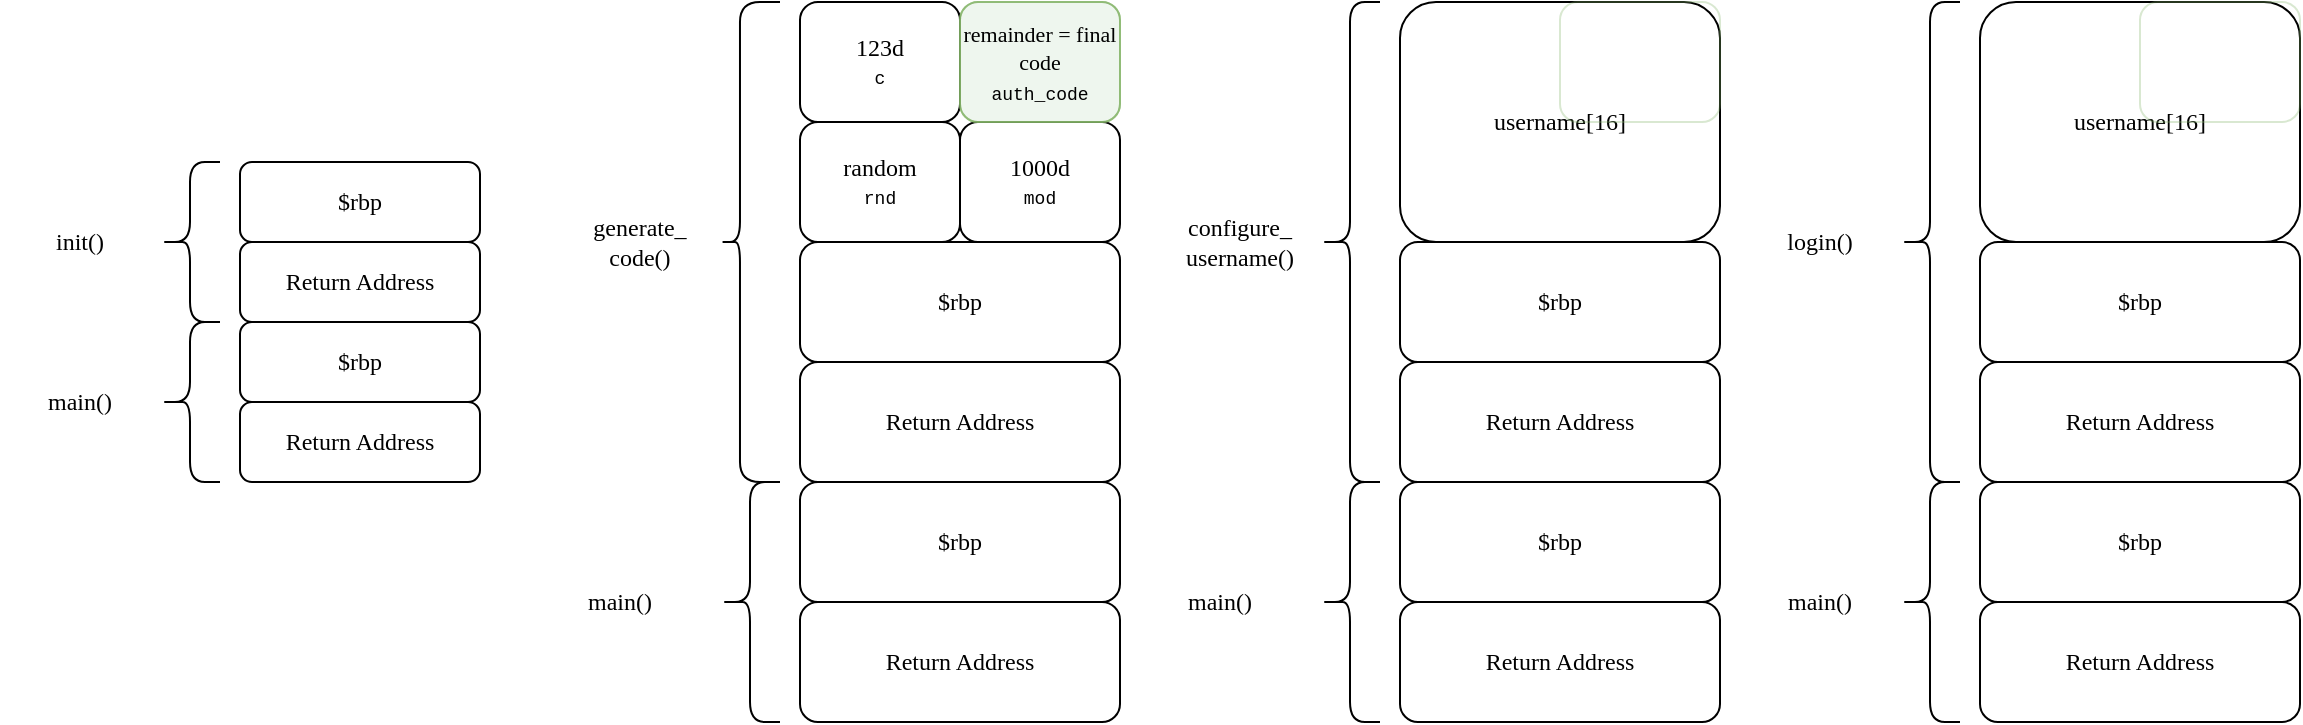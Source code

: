 <mxfile version="22.1.0" type="device" pages="4">
  <diagram name="7-1" id="QYPEfyLWqAeBeu1MuNEp">
    <mxGraphModel dx="953" dy="875" grid="0" gridSize="10" guides="1" tooltips="1" connect="1" arrows="1" fold="1" page="0" pageScale="1" pageWidth="850" pageHeight="1100" math="0" shadow="0">
      <root>
        <mxCell id="0" />
        <mxCell id="1" parent="0" />
        <mxCell id="coRXqsKyqHvni2aprEl1-1" value="&lt;font face=&quot;Lucida Console&quot;&gt;Return Address&lt;/font&gt;" style="rounded=1;whiteSpace=wrap;html=1;" parent="1" vertex="1">
          <mxGeometry x="200" y="520" width="120" height="40" as="geometry" />
        </mxCell>
        <mxCell id="coRXqsKyqHvni2aprEl1-2" value="&lt;font face=&quot;Lucida Console&quot;&gt;$rbp&lt;/font&gt;" style="rounded=1;whiteSpace=wrap;html=1;" parent="1" vertex="1">
          <mxGeometry x="200" y="480" width="120" height="40" as="geometry" />
        </mxCell>
        <mxCell id="coRXqsKyqHvni2aprEl1-3" value="&lt;font face=&quot;Lucida Console&quot;&gt;main()&lt;/font&gt;" style="text;html=1;strokeColor=none;fillColor=none;align=center;verticalAlign=middle;whiteSpace=wrap;rounded=0;" parent="1" vertex="1">
          <mxGeometry x="80" y="505" width="80" height="30" as="geometry" />
        </mxCell>
        <mxCell id="coRXqsKyqHvni2aprEl1-5" value="" style="shape=curlyBracket;whiteSpace=wrap;html=1;rounded=1;labelPosition=left;verticalLabelPosition=middle;align=right;verticalAlign=middle;" parent="1" vertex="1">
          <mxGeometry x="160" y="480" width="30" height="80" as="geometry" />
        </mxCell>
        <mxCell id="coRXqsKyqHvni2aprEl1-6" value="&lt;font face=&quot;Lucida Console&quot;&gt;Return Address&lt;/font&gt;" style="rounded=1;whiteSpace=wrap;html=1;" parent="1" vertex="1">
          <mxGeometry x="200" y="440" width="120" height="40" as="geometry" />
        </mxCell>
        <mxCell id="coRXqsKyqHvni2aprEl1-7" value="&lt;font face=&quot;Lucida Console&quot;&gt;$rbp&lt;/font&gt;" style="rounded=1;whiteSpace=wrap;html=1;" parent="1" vertex="1">
          <mxGeometry x="200" y="400" width="120" height="40" as="geometry" />
        </mxCell>
        <mxCell id="coRXqsKyqHvni2aprEl1-8" value="" style="shape=curlyBracket;whiteSpace=wrap;html=1;rounded=1;labelPosition=left;verticalLabelPosition=middle;align=right;verticalAlign=middle;" parent="1" vertex="1">
          <mxGeometry x="160" y="400" width="30" height="80" as="geometry" />
        </mxCell>
        <mxCell id="coRXqsKyqHvni2aprEl1-9" value="&lt;font face=&quot;Lucida Console&quot;&gt;init()&lt;/font&gt;" style="text;html=1;strokeColor=none;fillColor=none;align=center;verticalAlign=middle;whiteSpace=wrap;rounded=0;" parent="1" vertex="1">
          <mxGeometry x="80" y="425" width="80" height="30" as="geometry" />
        </mxCell>
        <mxCell id="coRXqsKyqHvni2aprEl1-12" value="&lt;font face=&quot;Lucida Console&quot;&gt;main()&lt;/font&gt;" style="text;html=1;strokeColor=none;fillColor=none;align=center;verticalAlign=middle;whiteSpace=wrap;rounded=0;" parent="1" vertex="1">
          <mxGeometry x="350" y="605" width="80" height="30" as="geometry" />
        </mxCell>
        <mxCell id="coRXqsKyqHvni2aprEl1-13" value="" style="shape=curlyBracket;whiteSpace=wrap;html=1;rounded=1;labelPosition=left;verticalLabelPosition=middle;align=right;verticalAlign=middle;" parent="1" vertex="1">
          <mxGeometry x="440" y="560" width="30" height="120" as="geometry" />
        </mxCell>
        <mxCell id="coRXqsKyqHvni2aprEl1-16" value="&lt;font face=&quot;Lucida Console&quot;&gt;generate_&lt;br&gt;code()&lt;/font&gt;" style="text;html=1;strokeColor=none;fillColor=none;align=center;verticalAlign=middle;whiteSpace=wrap;rounded=0;" parent="1" vertex="1">
          <mxGeometry x="360" y="425" width="80" height="30" as="geometry" />
        </mxCell>
        <mxCell id="coRXqsKyqHvni2aprEl1-18" value="&lt;font face=&quot;Lucida Console&quot;&gt;random&lt;/font&gt;&lt;br&gt;&lt;font face=&quot;Courier New&quot; style=&quot;font-size: 9px;&quot;&gt;rnd&lt;/font&gt;" style="rounded=1;whiteSpace=wrap;html=1;" parent="1" vertex="1">
          <mxGeometry x="480" y="380" width="80" height="60" as="geometry" />
        </mxCell>
        <mxCell id="coRXqsKyqHvni2aprEl1-20" value="&lt;font face=&quot;Lucida Console&quot;&gt;1000d&lt;/font&gt;&lt;br&gt;&lt;font face=&quot;Courier New&quot; style=&quot;font-size: 9px;&quot;&gt;mod&lt;/font&gt;" style="rounded=1;whiteSpace=wrap;html=1;" parent="1" vertex="1">
          <mxGeometry x="560" y="380" width="80" height="60" as="geometry" />
        </mxCell>
        <mxCell id="coRXqsKyqHvni2aprEl1-21" value="&lt;font face=&quot;Lucida Console&quot;&gt;123d&lt;/font&gt;&lt;br&gt;&lt;font face=&quot;Courier New&quot; style=&quot;font-size: 9px;&quot;&gt;c&lt;/font&gt;" style="rounded=1;whiteSpace=wrap;html=1;" parent="1" vertex="1">
          <mxGeometry x="480" y="320" width="80" height="60" as="geometry" />
        </mxCell>
        <mxCell id="coRXqsKyqHvni2aprEl1-23" value="&lt;font style=&quot;font-family: &amp;quot;Lucida Console&amp;quot;; font-size: 11px;&quot;&gt;remainder = final code&lt;/font&gt;&lt;br&gt;&lt;font face=&quot;Courier New&quot; style=&quot;font-size: 9px;&quot;&gt;auth_code&lt;/font&gt;" style="rounded=1;whiteSpace=wrap;html=1;fillColor=#d5e8d4;strokeColor=#82b366;opacity=40;" parent="1" vertex="1">
          <mxGeometry x="560" y="320" width="80" height="60" as="geometry" />
        </mxCell>
        <mxCell id="coRXqsKyqHvni2aprEl1-24" value="&lt;font face=&quot;Lucida Console&quot;&gt;Return Address&lt;/font&gt;" style="rounded=1;whiteSpace=wrap;html=1;" parent="1" vertex="1">
          <mxGeometry x="480" y="620" width="160" height="60" as="geometry" />
        </mxCell>
        <mxCell id="coRXqsKyqHvni2aprEl1-25" value="&lt;font face=&quot;Lucida Console&quot;&gt;$rbp&lt;/font&gt;" style="rounded=1;whiteSpace=wrap;html=1;" parent="1" vertex="1">
          <mxGeometry x="480" y="560" width="160" height="60" as="geometry" />
        </mxCell>
        <mxCell id="coRXqsKyqHvni2aprEl1-26" value="" style="shape=curlyBracket;whiteSpace=wrap;html=1;rounded=1;labelPosition=left;verticalLabelPosition=middle;align=right;verticalAlign=middle;size=0.333;" parent="1" vertex="1">
          <mxGeometry x="440" y="320" width="30" height="240" as="geometry" />
        </mxCell>
        <mxCell id="coRXqsKyqHvni2aprEl1-27" value="&lt;font face=&quot;Lucida Console&quot;&gt;Return Address&lt;/font&gt;" style="rounded=1;whiteSpace=wrap;html=1;" parent="1" vertex="1">
          <mxGeometry x="480" y="500" width="160" height="60" as="geometry" />
        </mxCell>
        <mxCell id="coRXqsKyqHvni2aprEl1-28" value="&lt;font face=&quot;Lucida Console&quot;&gt;$rbp&lt;/font&gt;" style="rounded=1;whiteSpace=wrap;html=1;" parent="1" vertex="1">
          <mxGeometry x="480" y="440" width="160" height="60" as="geometry" />
        </mxCell>
        <mxCell id="coRXqsKyqHvni2aprEl1-29" value="&lt;font face=&quot;Lucida Console&quot;&gt;main()&lt;/font&gt;" style="text;html=1;strokeColor=none;fillColor=none;align=center;verticalAlign=middle;whiteSpace=wrap;rounded=0;" parent="1" vertex="1">
          <mxGeometry x="650" y="605" width="80" height="30" as="geometry" />
        </mxCell>
        <mxCell id="coRXqsKyqHvni2aprEl1-30" value="" style="shape=curlyBracket;whiteSpace=wrap;html=1;rounded=1;labelPosition=left;verticalLabelPosition=middle;align=right;verticalAlign=middle;" parent="1" vertex="1">
          <mxGeometry x="740" y="560" width="30" height="120" as="geometry" />
        </mxCell>
        <mxCell id="coRXqsKyqHvni2aprEl1-31" value="&lt;font face=&quot;Lucida Console&quot;&gt;Return Address&lt;/font&gt;" style="rounded=1;whiteSpace=wrap;html=1;" parent="1" vertex="1">
          <mxGeometry x="780" y="620" width="160" height="60" as="geometry" />
        </mxCell>
        <mxCell id="coRXqsKyqHvni2aprEl1-32" value="&lt;font face=&quot;Lucida Console&quot;&gt;$rbp&lt;/font&gt;" style="rounded=1;whiteSpace=wrap;html=1;" parent="1" vertex="1">
          <mxGeometry x="780" y="560" width="160" height="60" as="geometry" />
        </mxCell>
        <mxCell id="coRXqsKyqHvni2aprEl1-33" value="&lt;font face=&quot;Lucida Console&quot;&gt;configure_&lt;br&gt;username()&lt;/font&gt;" style="text;html=1;strokeColor=none;fillColor=none;align=center;verticalAlign=middle;whiteSpace=wrap;rounded=0;" parent="1" vertex="1">
          <mxGeometry x="660" y="425" width="80" height="30" as="geometry" />
        </mxCell>
        <mxCell id="coRXqsKyqHvni2aprEl1-34" value="&lt;font face=&quot;Lucida Console&quot;&gt;Return Address&lt;/font&gt;" style="rounded=1;whiteSpace=wrap;html=1;" parent="1" vertex="1">
          <mxGeometry x="780" y="500" width="160" height="60" as="geometry" />
        </mxCell>
        <mxCell id="coRXqsKyqHvni2aprEl1-35" value="&lt;font face=&quot;Lucida Console&quot;&gt;$rbp&lt;/font&gt;" style="rounded=1;whiteSpace=wrap;html=1;" parent="1" vertex="1">
          <mxGeometry x="780" y="440" width="160" height="60" as="geometry" />
        </mxCell>
        <mxCell id="coRXqsKyqHvni2aprEl1-36" value="&lt;font face=&quot;Lucida Console&quot;&gt;username[16]&lt;/font&gt;" style="rounded=1;whiteSpace=wrap;html=1;fillColor=none;" parent="1" vertex="1">
          <mxGeometry x="780" y="320" width="160" height="120" as="geometry" />
        </mxCell>
        <mxCell id="coRXqsKyqHvni2aprEl1-37" value="" style="shape=curlyBracket;whiteSpace=wrap;html=1;rounded=1;labelPosition=left;verticalLabelPosition=middle;align=right;verticalAlign=middle;" parent="1" vertex="1">
          <mxGeometry x="740" y="320" width="30" height="240" as="geometry" />
        </mxCell>
        <mxCell id="coRXqsKyqHvni2aprEl1-38" value="" style="shape=curlyBracket;whiteSpace=wrap;html=1;rounded=1;labelPosition=left;verticalLabelPosition=middle;align=right;verticalAlign=middle;" parent="1" vertex="1">
          <mxGeometry x="1030" y="560" width="30" height="120" as="geometry" />
        </mxCell>
        <mxCell id="coRXqsKyqHvni2aprEl1-39" value="&lt;font face=&quot;Lucida Console&quot;&gt;Return Address&lt;/font&gt;" style="rounded=1;whiteSpace=wrap;html=1;" parent="1" vertex="1">
          <mxGeometry x="1070" y="620" width="160" height="60" as="geometry" />
        </mxCell>
        <mxCell id="coRXqsKyqHvni2aprEl1-40" value="&lt;font face=&quot;Lucida Console&quot;&gt;$rbp&lt;/font&gt;" style="rounded=1;whiteSpace=wrap;html=1;" parent="1" vertex="1">
          <mxGeometry x="1070" y="560" width="160" height="60" as="geometry" />
        </mxCell>
        <mxCell id="coRXqsKyqHvni2aprEl1-41" value="&lt;font face=&quot;Lucida Console&quot;&gt;login()&lt;/font&gt;" style="text;html=1;strokeColor=none;fillColor=none;align=center;verticalAlign=middle;whiteSpace=wrap;rounded=0;" parent="1" vertex="1">
          <mxGeometry x="950" y="425" width="80" height="30" as="geometry" />
        </mxCell>
        <mxCell id="coRXqsKyqHvni2aprEl1-42" value="&lt;font face=&quot;Lucida Console&quot;&gt;Return Address&lt;/font&gt;" style="rounded=1;whiteSpace=wrap;html=1;" parent="1" vertex="1">
          <mxGeometry x="1070" y="500" width="160" height="60" as="geometry" />
        </mxCell>
        <mxCell id="coRXqsKyqHvni2aprEl1-43" value="&lt;font face=&quot;Lucida Console&quot;&gt;$rbp&lt;/font&gt;" style="rounded=1;whiteSpace=wrap;html=1;" parent="1" vertex="1">
          <mxGeometry x="1070" y="440" width="160" height="60" as="geometry" />
        </mxCell>
        <mxCell id="coRXqsKyqHvni2aprEl1-45" value="" style="shape=curlyBracket;whiteSpace=wrap;html=1;rounded=1;labelPosition=left;verticalLabelPosition=middle;align=right;verticalAlign=middle;" parent="1" vertex="1">
          <mxGeometry x="1030" y="320" width="30" height="240" as="geometry" />
        </mxCell>
        <mxCell id="coRXqsKyqHvni2aprEl1-46" value="&lt;font face=&quot;Lucida Console&quot;&gt;main()&lt;/font&gt;" style="text;html=1;strokeColor=none;fillColor=none;align=center;verticalAlign=middle;whiteSpace=wrap;rounded=0;" parent="1" vertex="1">
          <mxGeometry x="950" y="605" width="80" height="30" as="geometry" />
        </mxCell>
        <mxCell id="coRXqsKyqHvni2aprEl1-49" value="" style="rounded=1;whiteSpace=wrap;html=1;fillColor=none;strokeColor=#82b366;opacity=30;" parent="1" vertex="1">
          <mxGeometry x="860" y="320" width="80" height="60" as="geometry" />
        </mxCell>
        <mxCell id="coRXqsKyqHvni2aprEl1-47" value="" style="rounded=1;whiteSpace=wrap;html=1;fillColor=none;strokeColor=#82b366;opacity=80;" parent="1" vertex="1">
          <mxGeometry x="560" y="320" width="80" height="60" as="geometry" />
        </mxCell>
        <mxCell id="coRXqsKyqHvni2aprEl1-50" value="&lt;font face=&quot;Lucida Console&quot;&gt;username[16]&lt;/font&gt;" style="rounded=1;whiteSpace=wrap;html=1;fillColor=none;" parent="1" vertex="1">
          <mxGeometry x="1070" y="320" width="160" height="120" as="geometry" />
        </mxCell>
        <mxCell id="coRXqsKyqHvni2aprEl1-51" value="" style="rounded=1;whiteSpace=wrap;html=1;fillColor=none;strokeColor=#82b366;opacity=30;" parent="1" vertex="1">
          <mxGeometry x="1150" y="320" width="80" height="60" as="geometry" />
        </mxCell>
      </root>
    </mxGraphModel>
  </diagram>
  <diagram id="wTl1vvLnE7mXWw2v3ari" name="7-2">
    <mxGraphModel dx="667" dy="64" grid="0" gridSize="10" guides="1" tooltips="1" connect="1" arrows="1" fold="1" page="0" pageScale="1" pageWidth="850" pageHeight="1100" math="0" shadow="0">
      <root>
        <mxCell id="0" />
        <mxCell id="1" parent="0" />
        <mxCell id="M-yIE_wwSudh7wNdNJz_-1" value="(2) Add numbers to equation" style="text;html=1;strokeColor=none;fillColor=none;align=center;verticalAlign=middle;whiteSpace=wrap;rounded=0;" parent="1" vertex="1">
          <mxGeometry x="960" y="930" width="650" height="30" as="geometry" />
        </mxCell>
        <mxCell id="EJeeVSnmsXul2tQdHlUg-46" value="" style="group;fillColor=#f5f5f5;fontColor=#333333;strokeColor=#666666;" parent="1" vertex="1" connectable="0">
          <mxGeometry x="960" y="960" width="320" height="40" as="geometry" />
        </mxCell>
        <mxCell id="EJeeVSnmsXul2tQdHlUg-16" value="" style="group" parent="EJeeVSnmsXul2tQdHlUg-46" vertex="1" connectable="0">
          <mxGeometry x="80" width="80" height="40" as="geometry" />
        </mxCell>
        <mxCell id="EJeeVSnmsXul2tQdHlUg-9" value="" style="rounded=0;whiteSpace=wrap;html=1;fillColor=none;" parent="EJeeVSnmsXul2tQdHlUg-16" vertex="1">
          <mxGeometry width="80" height="40" as="geometry" />
        </mxCell>
        <mxCell id="EJeeVSnmsXul2tQdHlUg-10" value="" style="rounded=0;whiteSpace=wrap;html=1;fillColor=none;strokeColor=#B3B3B3;opacity=50;" parent="EJeeVSnmsXul2tQdHlUg-16" vertex="1">
          <mxGeometry x="40" width="40" height="40" as="geometry" />
        </mxCell>
        <mxCell id="EJeeVSnmsXul2tQdHlUg-11" value="" style="rounded=0;whiteSpace=wrap;html=1;fillColor=none;strokeColor=#B3B3B3;opacity=50;" parent="EJeeVSnmsXul2tQdHlUg-16" vertex="1">
          <mxGeometry width="40" height="40" as="geometry" />
        </mxCell>
        <mxCell id="EJeeVSnmsXul2tQdHlUg-18" value="" style="group" parent="EJeeVSnmsXul2tQdHlUg-46" vertex="1" connectable="0">
          <mxGeometry width="80" height="40" as="geometry" />
        </mxCell>
        <mxCell id="EJeeVSnmsXul2tQdHlUg-19" value="" style="rounded=0;whiteSpace=wrap;html=1;fillColor=none;" parent="EJeeVSnmsXul2tQdHlUg-18" vertex="1">
          <mxGeometry width="80" height="40" as="geometry" />
        </mxCell>
        <mxCell id="EJeeVSnmsXul2tQdHlUg-20" value="" style="rounded=0;whiteSpace=wrap;html=1;fillColor=none;strokeColor=#B3B3B3;opacity=50;" parent="EJeeVSnmsXul2tQdHlUg-18" vertex="1">
          <mxGeometry x="40" width="40" height="40" as="geometry" />
        </mxCell>
        <mxCell id="EJeeVSnmsXul2tQdHlUg-21" value="" style="rounded=0;whiteSpace=wrap;html=1;fillColor=none;strokeColor=#B3B3B3;opacity=50;" parent="EJeeVSnmsXul2tQdHlUg-18" vertex="1">
          <mxGeometry width="40" height="40" as="geometry" />
        </mxCell>
        <mxCell id="EJeeVSnmsXul2tQdHlUg-22" value="" style="group" parent="EJeeVSnmsXul2tQdHlUg-46" vertex="1" connectable="0">
          <mxGeometry x="160" width="80" height="40" as="geometry" />
        </mxCell>
        <mxCell id="EJeeVSnmsXul2tQdHlUg-23" value="" style="rounded=0;whiteSpace=wrap;html=1;fillColor=none;" parent="EJeeVSnmsXul2tQdHlUg-22" vertex="1">
          <mxGeometry width="80" height="40" as="geometry" />
        </mxCell>
        <mxCell id="EJeeVSnmsXul2tQdHlUg-24" value="" style="rounded=0;whiteSpace=wrap;html=1;fillColor=none;strokeColor=#B3B3B3;opacity=50;" parent="EJeeVSnmsXul2tQdHlUg-22" vertex="1">
          <mxGeometry x="40" width="40" height="40" as="geometry" />
        </mxCell>
        <mxCell id="EJeeVSnmsXul2tQdHlUg-25" value="" style="rounded=0;whiteSpace=wrap;html=1;fillColor=none;strokeColor=#B3B3B3;opacity=50;" parent="EJeeVSnmsXul2tQdHlUg-22" vertex="1">
          <mxGeometry width="40" height="40" as="geometry" />
        </mxCell>
        <mxCell id="EJeeVSnmsXul2tQdHlUg-26" value="" style="group" parent="EJeeVSnmsXul2tQdHlUg-46" vertex="1" connectable="0">
          <mxGeometry x="240" width="80" height="40" as="geometry" />
        </mxCell>
        <mxCell id="EJeeVSnmsXul2tQdHlUg-27" value="" style="rounded=0;whiteSpace=wrap;html=1;fillColor=none;" parent="EJeeVSnmsXul2tQdHlUg-26" vertex="1">
          <mxGeometry width="80" height="40" as="geometry" />
        </mxCell>
        <mxCell id="EJeeVSnmsXul2tQdHlUg-28" value="" style="rounded=0;whiteSpace=wrap;html=1;fillColor=none;strokeColor=#B3B3B3;opacity=50;" parent="EJeeVSnmsXul2tQdHlUg-26" vertex="1">
          <mxGeometry x="40" width="40" height="40" as="geometry" />
        </mxCell>
        <mxCell id="EJeeVSnmsXul2tQdHlUg-29" value="" style="rounded=0;whiteSpace=wrap;html=1;fillColor=none;strokeColor=#B3B3B3;opacity=50;" parent="EJeeVSnmsXul2tQdHlUg-26" vertex="1">
          <mxGeometry width="40" height="40" as="geometry" />
        </mxCell>
        <mxCell id="EJeeVSnmsXul2tQdHlUg-47" value="" style="group;fillColor=#f5f5f5;fontColor=#333333;strokeColor=#666666;" parent="1" vertex="1" connectable="0">
          <mxGeometry x="1280" y="960" width="320" height="40" as="geometry" />
        </mxCell>
        <mxCell id="EJeeVSnmsXul2tQdHlUg-48" value="" style="group" parent="EJeeVSnmsXul2tQdHlUg-47" vertex="1" connectable="0">
          <mxGeometry x="80" width="80" height="40" as="geometry" />
        </mxCell>
        <mxCell id="EJeeVSnmsXul2tQdHlUg-49" value="" style="rounded=0;whiteSpace=wrap;html=1;fillColor=none;" parent="EJeeVSnmsXul2tQdHlUg-48" vertex="1">
          <mxGeometry width="80" height="40" as="geometry" />
        </mxCell>
        <mxCell id="EJeeVSnmsXul2tQdHlUg-50" value="" style="rounded=0;whiteSpace=wrap;html=1;fillColor=none;strokeColor=#B3B3B3;opacity=50;" parent="EJeeVSnmsXul2tQdHlUg-48" vertex="1">
          <mxGeometry x="40" width="40" height="40" as="geometry" />
        </mxCell>
        <mxCell id="EJeeVSnmsXul2tQdHlUg-51" value="" style="rounded=0;whiteSpace=wrap;html=1;fillColor=none;strokeColor=#B3B3B3;opacity=50;" parent="EJeeVSnmsXul2tQdHlUg-48" vertex="1">
          <mxGeometry width="40" height="40" as="geometry" />
        </mxCell>
        <mxCell id="EJeeVSnmsXul2tQdHlUg-52" value="" style="group" parent="EJeeVSnmsXul2tQdHlUg-47" vertex="1" connectable="0">
          <mxGeometry width="80" height="40" as="geometry" />
        </mxCell>
        <mxCell id="EJeeVSnmsXul2tQdHlUg-53" value="" style="rounded=0;whiteSpace=wrap;html=1;fillColor=none;" parent="EJeeVSnmsXul2tQdHlUg-52" vertex="1">
          <mxGeometry width="80" height="40" as="geometry" />
        </mxCell>
        <mxCell id="EJeeVSnmsXul2tQdHlUg-54" value="" style="rounded=0;whiteSpace=wrap;html=1;fillColor=none;strokeColor=#B3B3B3;opacity=50;" parent="EJeeVSnmsXul2tQdHlUg-52" vertex="1">
          <mxGeometry x="40" width="40" height="40" as="geometry" />
        </mxCell>
        <mxCell id="EJeeVSnmsXul2tQdHlUg-55" value="" style="rounded=0;whiteSpace=wrap;html=1;fillColor=none;strokeColor=#B3B3B3;opacity=50;" parent="EJeeVSnmsXul2tQdHlUg-52" vertex="1">
          <mxGeometry width="40" height="40" as="geometry" />
        </mxCell>
        <mxCell id="EJeeVSnmsXul2tQdHlUg-56" value="" style="group" parent="EJeeVSnmsXul2tQdHlUg-47" vertex="1" connectable="0">
          <mxGeometry x="160" width="80" height="40" as="geometry" />
        </mxCell>
        <mxCell id="EJeeVSnmsXul2tQdHlUg-57" value="" style="rounded=0;whiteSpace=wrap;html=1;fillColor=none;" parent="EJeeVSnmsXul2tQdHlUg-56" vertex="1">
          <mxGeometry width="80" height="40" as="geometry" />
        </mxCell>
        <mxCell id="EJeeVSnmsXul2tQdHlUg-58" value="" style="rounded=0;whiteSpace=wrap;html=1;fillColor=none;strokeColor=#B3B3B3;opacity=50;" parent="EJeeVSnmsXul2tQdHlUg-56" vertex="1">
          <mxGeometry x="40" width="40" height="40" as="geometry" />
        </mxCell>
        <mxCell id="EJeeVSnmsXul2tQdHlUg-59" value="" style="rounded=0;whiteSpace=wrap;html=1;fillColor=none;strokeColor=#B3B3B3;opacity=50;" parent="EJeeVSnmsXul2tQdHlUg-56" vertex="1">
          <mxGeometry width="40" height="40" as="geometry" />
        </mxCell>
        <mxCell id="EJeeVSnmsXul2tQdHlUg-60" value="" style="group" parent="EJeeVSnmsXul2tQdHlUg-47" vertex="1" connectable="0">
          <mxGeometry x="240" width="80" height="40" as="geometry" />
        </mxCell>
        <mxCell id="EJeeVSnmsXul2tQdHlUg-61" value="" style="rounded=0;whiteSpace=wrap;html=1;fillColor=none;" parent="EJeeVSnmsXul2tQdHlUg-60" vertex="1">
          <mxGeometry width="80" height="40" as="geometry" />
        </mxCell>
        <mxCell id="EJeeVSnmsXul2tQdHlUg-62" value="" style="rounded=0;whiteSpace=wrap;html=1;fillColor=none;strokeColor=#B3B3B3;opacity=50;" parent="EJeeVSnmsXul2tQdHlUg-60" vertex="1">
          <mxGeometry x="40" width="40" height="40" as="geometry" />
        </mxCell>
        <mxCell id="EJeeVSnmsXul2tQdHlUg-63" value="" style="rounded=0;whiteSpace=wrap;html=1;fillColor=none;strokeColor=#B3B3B3;opacity=50;" parent="EJeeVSnmsXul2tQdHlUg-60" vertex="1">
          <mxGeometry width="40" height="40" as="geometry" />
        </mxCell>
        <mxCell id="EJeeVSnmsXul2tQdHlUg-149" value="" style="group" parent="1" vertex="1" connectable="0">
          <mxGeometry x="1280" y="1000" width="320" height="40" as="geometry" />
        </mxCell>
        <mxCell id="EJeeVSnmsXul2tQdHlUg-150" value="" style="group" parent="EJeeVSnmsXul2tQdHlUg-149" vertex="1" connectable="0">
          <mxGeometry x="80" width="80" height="40" as="geometry" />
        </mxCell>
        <mxCell id="EJeeVSnmsXul2tQdHlUg-151" value="" style="rounded=0;whiteSpace=wrap;html=1;fillColor=none;" parent="EJeeVSnmsXul2tQdHlUg-150" vertex="1">
          <mxGeometry width="80" height="40" as="geometry" />
        </mxCell>
        <mxCell id="EJeeVSnmsXul2tQdHlUg-152" value="" style="rounded=0;whiteSpace=wrap;html=1;fillColor=none;strokeColor=#B3B3B3;opacity=50;" parent="EJeeVSnmsXul2tQdHlUg-150" vertex="1">
          <mxGeometry x="40" width="40" height="40" as="geometry" />
        </mxCell>
        <mxCell id="EJeeVSnmsXul2tQdHlUg-153" value="" style="rounded=0;whiteSpace=wrap;html=1;fillColor=none;strokeColor=#B3B3B3;opacity=50;" parent="EJeeVSnmsXul2tQdHlUg-150" vertex="1">
          <mxGeometry width="40" height="40" as="geometry" />
        </mxCell>
        <mxCell id="EJeeVSnmsXul2tQdHlUg-154" value="" style="group" parent="EJeeVSnmsXul2tQdHlUg-149" vertex="1" connectable="0">
          <mxGeometry width="80" height="40" as="geometry" />
        </mxCell>
        <mxCell id="EJeeVSnmsXul2tQdHlUg-155" value="" style="rounded=0;whiteSpace=wrap;html=1;fillColor=none;" parent="EJeeVSnmsXul2tQdHlUg-154" vertex="1">
          <mxGeometry width="80" height="40" as="geometry" />
        </mxCell>
        <mxCell id="EJeeVSnmsXul2tQdHlUg-156" value="" style="rounded=0;whiteSpace=wrap;html=1;fillColor=none;strokeColor=#B3B3B3;opacity=50;" parent="EJeeVSnmsXul2tQdHlUg-154" vertex="1">
          <mxGeometry x="40" width="40" height="40" as="geometry" />
        </mxCell>
        <mxCell id="EJeeVSnmsXul2tQdHlUg-157" value="" style="rounded=0;whiteSpace=wrap;html=1;fillColor=none;strokeColor=#B3B3B3;opacity=50;" parent="EJeeVSnmsXul2tQdHlUg-154" vertex="1">
          <mxGeometry width="40" height="40" as="geometry" />
        </mxCell>
        <mxCell id="EJeeVSnmsXul2tQdHlUg-158" value="" style="group;fillColor=#f8cecc;strokeColor=#b85450;" parent="EJeeVSnmsXul2tQdHlUg-149" vertex="1" connectable="0">
          <mxGeometry x="160" width="80" height="40" as="geometry" />
        </mxCell>
        <mxCell id="EJeeVSnmsXul2tQdHlUg-159" value="" style="rounded=0;whiteSpace=wrap;html=1;fillColor=none;" parent="EJeeVSnmsXul2tQdHlUg-158" vertex="1">
          <mxGeometry width="80" height="40" as="geometry" />
        </mxCell>
        <mxCell id="EJeeVSnmsXul2tQdHlUg-160" value="" style="rounded=0;whiteSpace=wrap;html=1;fillColor=none;strokeColor=#B3B3B3;opacity=50;" parent="EJeeVSnmsXul2tQdHlUg-158" vertex="1">
          <mxGeometry x="40" width="40" height="40" as="geometry" />
        </mxCell>
        <mxCell id="EJeeVSnmsXul2tQdHlUg-161" value="call&lt;br&gt;rcx" style="rounded=0;whiteSpace=wrap;html=1;fillColor=#f8cecc;strokeColor=#b85450;opacity=50;" parent="EJeeVSnmsXul2tQdHlUg-158" vertex="1">
          <mxGeometry width="40" height="40" as="geometry" />
        </mxCell>
        <mxCell id="EJeeVSnmsXul2tQdHlUg-162" value="" style="group" parent="EJeeVSnmsXul2tQdHlUg-149" vertex="1" connectable="0">
          <mxGeometry x="240" width="80" height="40" as="geometry" />
        </mxCell>
        <mxCell id="EJeeVSnmsXul2tQdHlUg-163" value="" style="rounded=0;whiteSpace=wrap;html=1;fillColor=none;" parent="EJeeVSnmsXul2tQdHlUg-162" vertex="1">
          <mxGeometry width="80" height="40" as="geometry" />
        </mxCell>
        <mxCell id="EJeeVSnmsXul2tQdHlUg-164" value="" style="rounded=0;whiteSpace=wrap;html=1;fillColor=none;strokeColor=#B3B3B3;opacity=50;" parent="EJeeVSnmsXul2tQdHlUg-162" vertex="1">
          <mxGeometry x="40" width="40" height="40" as="geometry" />
        </mxCell>
        <mxCell id="EJeeVSnmsXul2tQdHlUg-165" value="" style="rounded=0;whiteSpace=wrap;html=1;fillColor=none;strokeColor=#B3B3B3;opacity=50;" parent="EJeeVSnmsXul2tQdHlUg-162" vertex="1">
          <mxGeometry width="40" height="40" as="geometry" />
        </mxCell>
        <mxCell id="EJeeVSnmsXul2tQdHlUg-133" value="" style="group;fillColor=none;strokeColor=default;" parent="1" vertex="1" connectable="0">
          <mxGeometry x="1040" y="1000" width="80" height="40" as="geometry" />
        </mxCell>
        <mxCell id="EJeeVSnmsXul2tQdHlUg-134" value="" style="rounded=0;whiteSpace=wrap;html=1;fillColor=none;" parent="EJeeVSnmsXul2tQdHlUg-133" vertex="1">
          <mxGeometry width="80" height="40" as="geometry" />
        </mxCell>
        <mxCell id="EJeeVSnmsXul2tQdHlUg-135" value="" style="rounded=0;whiteSpace=wrap;html=1;fillColor=none;strokeColor=#B3B3B3;opacity=50;" parent="EJeeVSnmsXul2tQdHlUg-133" vertex="1">
          <mxGeometry x="40" width="40" height="40" as="geometry" />
        </mxCell>
        <mxCell id="EJeeVSnmsXul2tQdHlUg-136" value="" style="rounded=0;whiteSpace=wrap;html=1;fillColor=none;strokeColor=#B3B3B3;opacity=50;" parent="EJeeVSnmsXul2tQdHlUg-133" vertex="1">
          <mxGeometry width="40" height="40" as="geometry" />
        </mxCell>
        <mxCell id="EJeeVSnmsXul2tQdHlUg-137" value="" style="group" parent="1" vertex="1" connectable="0">
          <mxGeometry x="960" y="1000" width="80" height="40" as="geometry" />
        </mxCell>
        <mxCell id="EJeeVSnmsXul2tQdHlUg-138" value="" style="rounded=0;whiteSpace=wrap;html=1;fillColor=none;" parent="EJeeVSnmsXul2tQdHlUg-137" vertex="1">
          <mxGeometry width="80" height="40" as="geometry" />
        </mxCell>
        <mxCell id="EJeeVSnmsXul2tQdHlUg-139" value="" style="rounded=0;whiteSpace=wrap;html=1;fillColor=#d5e8d4;strokeColor=#82b366;opacity=50;" parent="EJeeVSnmsXul2tQdHlUg-137" vertex="1">
          <mxGeometry x="40" width="40" height="40" as="geometry" />
        </mxCell>
        <mxCell id="EJeeVSnmsXul2tQdHlUg-140" value="#1" style="rounded=0;whiteSpace=wrap;html=1;fillColor=#d5e8d4;strokeColor=#82b366;opacity=50;" parent="EJeeVSnmsXul2tQdHlUg-137" vertex="1">
          <mxGeometry width="40" height="40" as="geometry" />
        </mxCell>
        <mxCell id="EJeeVSnmsXul2tQdHlUg-141" value="" style="group" parent="1" vertex="1" connectable="0">
          <mxGeometry x="1120" y="1000" width="160" height="40" as="geometry" />
        </mxCell>
        <mxCell id="EJeeVSnmsXul2tQdHlUg-142" value="" style="rounded=0;whiteSpace=wrap;html=1;fillColor=none;" parent="EJeeVSnmsXul2tQdHlUg-141" vertex="1">
          <mxGeometry width="80" height="40" as="geometry" />
        </mxCell>
        <mxCell id="EJeeVSnmsXul2tQdHlUg-143" value="" style="rounded=0;whiteSpace=wrap;html=1;fillColor=none;strokeColor=#B3B3B3;opacity=50;" parent="EJeeVSnmsXul2tQdHlUg-141" vertex="1">
          <mxGeometry x="40" width="40" height="40" as="geometry" />
        </mxCell>
        <mxCell id="EJeeVSnmsXul2tQdHlUg-144" value="" style="rounded=0;whiteSpace=wrap;html=1;fillColor=none;strokeColor=#B3B3B3;opacity=50;" parent="EJeeVSnmsXul2tQdHlUg-141" vertex="1">
          <mxGeometry width="40" height="40" as="geometry" />
        </mxCell>
        <mxCell id="EJeeVSnmsXul2tQdHlUg-221" value="" style="group;fillColor=#545454;fontColor=#333333;strokeColor=#666666;opacity=10;" parent="EJeeVSnmsXul2tQdHlUg-141" vertex="1" connectable="0">
          <mxGeometry x="-160" width="320" height="40" as="geometry" />
        </mxCell>
        <mxCell id="EJeeVSnmsXul2tQdHlUg-222" value="" style="group" parent="EJeeVSnmsXul2tQdHlUg-221" vertex="1" connectable="0">
          <mxGeometry x="80" width="80" height="40" as="geometry" />
        </mxCell>
        <mxCell id="EJeeVSnmsXul2tQdHlUg-223" value="" style="rounded=0;whiteSpace=wrap;html=1;fillColor=none;" parent="EJeeVSnmsXul2tQdHlUg-222" vertex="1">
          <mxGeometry width="80" height="40" as="geometry" />
        </mxCell>
        <mxCell id="EJeeVSnmsXul2tQdHlUg-224" value="" style="rounded=0;whiteSpace=wrap;html=1;fillColor=none;strokeColor=#B3B3B3;opacity=50;" parent="EJeeVSnmsXul2tQdHlUg-222" vertex="1">
          <mxGeometry x="40" width="40" height="40" as="geometry" />
        </mxCell>
        <mxCell id="EJeeVSnmsXul2tQdHlUg-225" value="" style="rounded=0;whiteSpace=wrap;html=1;fillColor=none;strokeColor=#B3B3B3;opacity=50;" parent="EJeeVSnmsXul2tQdHlUg-222" vertex="1">
          <mxGeometry width="40" height="40" as="geometry" />
        </mxCell>
        <mxCell id="EJeeVSnmsXul2tQdHlUg-226" value="" style="group" parent="EJeeVSnmsXul2tQdHlUg-221" vertex="1" connectable="0">
          <mxGeometry width="80" height="40" as="geometry" />
        </mxCell>
        <mxCell id="EJeeVSnmsXul2tQdHlUg-227" value="" style="rounded=0;whiteSpace=wrap;html=1;fillColor=none;" parent="EJeeVSnmsXul2tQdHlUg-226" vertex="1">
          <mxGeometry width="80" height="40" as="geometry" />
        </mxCell>
        <mxCell id="EJeeVSnmsXul2tQdHlUg-228" value="" style="rounded=0;whiteSpace=wrap;html=1;fillColor=none;strokeColor=#B3B3B3;opacity=50;" parent="EJeeVSnmsXul2tQdHlUg-226" vertex="1">
          <mxGeometry x="40" width="40" height="40" as="geometry" />
        </mxCell>
        <mxCell id="EJeeVSnmsXul2tQdHlUg-229" value="" style="rounded=0;whiteSpace=wrap;html=1;fillColor=none;strokeColor=#B3B3B3;opacity=50;" parent="EJeeVSnmsXul2tQdHlUg-226" vertex="1">
          <mxGeometry width="40" height="40" as="geometry" />
        </mxCell>
        <mxCell id="EJeeVSnmsXul2tQdHlUg-230" value="" style="group" parent="EJeeVSnmsXul2tQdHlUg-221" vertex="1" connectable="0">
          <mxGeometry x="160" width="80" height="40" as="geometry" />
        </mxCell>
        <mxCell id="EJeeVSnmsXul2tQdHlUg-231" value="" style="rounded=0;whiteSpace=wrap;html=1;fillColor=none;" parent="EJeeVSnmsXul2tQdHlUg-230" vertex="1">
          <mxGeometry width="80" height="40" as="geometry" />
        </mxCell>
        <mxCell id="EJeeVSnmsXul2tQdHlUg-232" value="" style="rounded=0;whiteSpace=wrap;html=1;fillColor=none;strokeColor=#B3B3B3;opacity=50;" parent="EJeeVSnmsXul2tQdHlUg-230" vertex="1">
          <mxGeometry x="40" width="40" height="40" as="geometry" />
        </mxCell>
        <mxCell id="EJeeVSnmsXul2tQdHlUg-233" value="" style="rounded=0;whiteSpace=wrap;html=1;fillColor=none;strokeColor=#B3B3B3;opacity=50;" parent="EJeeVSnmsXul2tQdHlUg-230" vertex="1">
          <mxGeometry width="40" height="40" as="geometry" />
        </mxCell>
        <mxCell id="EJeeVSnmsXul2tQdHlUg-234" value="" style="group" parent="EJeeVSnmsXul2tQdHlUg-221" vertex="1" connectable="0">
          <mxGeometry x="240" width="80" height="40" as="geometry" />
        </mxCell>
        <mxCell id="EJeeVSnmsXul2tQdHlUg-235" value="" style="rounded=0;whiteSpace=wrap;html=1;fillColor=none;" parent="EJeeVSnmsXul2tQdHlUg-234" vertex="1">
          <mxGeometry width="80" height="40" as="geometry" />
        </mxCell>
        <mxCell id="EJeeVSnmsXul2tQdHlUg-236" value="" style="rounded=0;whiteSpace=wrap;html=1;fillColor=none;strokeColor=#B3B3B3;opacity=50;" parent="EJeeVSnmsXul2tQdHlUg-234" vertex="1">
          <mxGeometry x="40" width="40" height="40" as="geometry" />
        </mxCell>
        <mxCell id="EJeeVSnmsXul2tQdHlUg-237" value="" style="rounded=0;whiteSpace=wrap;html=1;fillColor=none;strokeColor=#B3B3B3;opacity=50;" parent="EJeeVSnmsXul2tQdHlUg-234" vertex="1">
          <mxGeometry width="40" height="40" as="geometry" />
        </mxCell>
        <mxCell id="EJeeVSnmsXul2tQdHlUg-145" value="" style="group;fillColor=#dae8fc;strokeColor=#6c8ebf;" parent="1" vertex="1" connectable="0">
          <mxGeometry x="1200" y="1000" width="80" height="40" as="geometry" />
        </mxCell>
        <mxCell id="EJeeVSnmsXul2tQdHlUg-146" value="" style="rounded=0;whiteSpace=wrap;html=1;fillColor=none;" parent="EJeeVSnmsXul2tQdHlUg-145" vertex="1">
          <mxGeometry width="80" height="40" as="geometry" />
        </mxCell>
        <mxCell id="EJeeVSnmsXul2tQdHlUg-147" value="" style="rounded=0;whiteSpace=wrap;html=1;fillColor=none;strokeColor=#B3B3B3;opacity=50;" parent="EJeeVSnmsXul2tQdHlUg-145" vertex="1">
          <mxGeometry x="40" width="40" height="40" as="geometry" />
        </mxCell>
        <mxCell id="EJeeVSnmsXul2tQdHlUg-148" value="#2" style="rounded=0;whiteSpace=wrap;html=1;fillColor=none;strokeColor=#B3B3B3;opacity=50;" parent="EJeeVSnmsXul2tQdHlUg-145" vertex="1">
          <mxGeometry width="40" height="40" as="geometry" />
        </mxCell>
        <mxCell id="EJeeVSnmsXul2tQdHlUg-167" value="" style="group" parent="1" vertex="1" connectable="0">
          <mxGeometry x="960" y="1040" width="320" height="40" as="geometry" />
        </mxCell>
        <mxCell id="EJeeVSnmsXul2tQdHlUg-168" value="" style="group" parent="EJeeVSnmsXul2tQdHlUg-167" vertex="1" connectable="0">
          <mxGeometry x="80" width="80" height="40" as="geometry" />
        </mxCell>
        <mxCell id="EJeeVSnmsXul2tQdHlUg-169" value="" style="rounded=0;whiteSpace=wrap;html=1;fillColor=none;" parent="EJeeVSnmsXul2tQdHlUg-168" vertex="1">
          <mxGeometry width="80" height="40" as="geometry" />
        </mxCell>
        <mxCell id="EJeeVSnmsXul2tQdHlUg-170" value="" style="rounded=0;whiteSpace=wrap;html=1;fillColor=none;strokeColor=#B3B3B3;opacity=50;" parent="EJeeVSnmsXul2tQdHlUg-168" vertex="1">
          <mxGeometry x="40" width="40" height="40" as="geometry" />
        </mxCell>
        <mxCell id="EJeeVSnmsXul2tQdHlUg-171" value="" style="rounded=0;whiteSpace=wrap;html=1;fillColor=none;strokeColor=#B3B3B3;opacity=50;" parent="EJeeVSnmsXul2tQdHlUg-168" vertex="1">
          <mxGeometry width="40" height="40" as="geometry" />
        </mxCell>
        <mxCell id="EJeeVSnmsXul2tQdHlUg-172" value="" style="group" parent="EJeeVSnmsXul2tQdHlUg-167" vertex="1" connectable="0">
          <mxGeometry width="80" height="40" as="geometry" />
        </mxCell>
        <mxCell id="EJeeVSnmsXul2tQdHlUg-173" value="" style="rounded=0;whiteSpace=wrap;html=1;fillColor=none;" parent="EJeeVSnmsXul2tQdHlUg-172" vertex="1">
          <mxGeometry width="80" height="40" as="geometry" />
        </mxCell>
        <mxCell id="EJeeVSnmsXul2tQdHlUg-174" value="" style="rounded=0;whiteSpace=wrap;html=1;fillColor=none;strokeColor=#B3B3B3;opacity=50;" parent="EJeeVSnmsXul2tQdHlUg-172" vertex="1">
          <mxGeometry x="40" width="40" height="40" as="geometry" />
        </mxCell>
        <mxCell id="EJeeVSnmsXul2tQdHlUg-175" value="" style="rounded=0;whiteSpace=wrap;html=1;fillColor=none;strokeColor=#B3B3B3;opacity=50;" parent="EJeeVSnmsXul2tQdHlUg-172" vertex="1">
          <mxGeometry width="40" height="40" as="geometry" />
        </mxCell>
        <mxCell id="EJeeVSnmsXul2tQdHlUg-176" value="" style="group" parent="EJeeVSnmsXul2tQdHlUg-167" vertex="1" connectable="0">
          <mxGeometry x="160" width="80" height="40" as="geometry" />
        </mxCell>
        <mxCell id="EJeeVSnmsXul2tQdHlUg-177" value="" style="rounded=0;whiteSpace=wrap;html=1;fillColor=none;" parent="EJeeVSnmsXul2tQdHlUg-176" vertex="1">
          <mxGeometry width="80" height="40" as="geometry" />
        </mxCell>
        <mxCell id="EJeeVSnmsXul2tQdHlUg-178" value="" style="rounded=0;whiteSpace=wrap;html=1;fillColor=none;strokeColor=#B3B3B3;opacity=50;" parent="EJeeVSnmsXul2tQdHlUg-176" vertex="1">
          <mxGeometry x="40" width="40" height="40" as="geometry" />
        </mxCell>
        <mxCell id="EJeeVSnmsXul2tQdHlUg-179" value="" style="rounded=0;whiteSpace=wrap;html=1;fillColor=none;strokeColor=#B3B3B3;opacity=50;" parent="EJeeVSnmsXul2tQdHlUg-176" vertex="1">
          <mxGeometry width="40" height="40" as="geometry" />
        </mxCell>
        <mxCell id="EJeeVSnmsXul2tQdHlUg-180" value="" style="group" parent="EJeeVSnmsXul2tQdHlUg-167" vertex="1" connectable="0">
          <mxGeometry x="240" width="80" height="40" as="geometry" />
        </mxCell>
        <mxCell id="EJeeVSnmsXul2tQdHlUg-181" value="" style="rounded=0;whiteSpace=wrap;html=1;fillColor=none;" parent="EJeeVSnmsXul2tQdHlUg-180" vertex="1">
          <mxGeometry width="80" height="40" as="geometry" />
        </mxCell>
        <mxCell id="EJeeVSnmsXul2tQdHlUg-182" value="" style="rounded=0;whiteSpace=wrap;html=1;fillColor=none;strokeColor=#B3B3B3;opacity=50;" parent="EJeeVSnmsXul2tQdHlUg-180" vertex="1">
          <mxGeometry x="40" width="40" height="40" as="geometry" />
        </mxCell>
        <mxCell id="EJeeVSnmsXul2tQdHlUg-183" value="" style="rounded=0;whiteSpace=wrap;html=1;fillColor=none;strokeColor=#B3B3B3;opacity=50;" parent="EJeeVSnmsXul2tQdHlUg-180" vertex="1">
          <mxGeometry width="40" height="40" as="geometry" />
        </mxCell>
        <mxCell id="EJeeVSnmsXul2tQdHlUg-184" value="" style="group" parent="1" vertex="1" connectable="0">
          <mxGeometry x="1280" y="1040" width="320" height="40" as="geometry" />
        </mxCell>
        <mxCell id="EJeeVSnmsXul2tQdHlUg-185" value="" style="group" parent="EJeeVSnmsXul2tQdHlUg-184" vertex="1" connectable="0">
          <mxGeometry x="80" width="80" height="40" as="geometry" />
        </mxCell>
        <mxCell id="EJeeVSnmsXul2tQdHlUg-186" value="" style="rounded=0;whiteSpace=wrap;html=1;fillColor=none;" parent="EJeeVSnmsXul2tQdHlUg-185" vertex="1">
          <mxGeometry width="80" height="40" as="geometry" />
        </mxCell>
        <mxCell id="EJeeVSnmsXul2tQdHlUg-187" value="" style="rounded=0;whiteSpace=wrap;html=1;fillColor=none;strokeColor=#B3B3B3;opacity=50;" parent="EJeeVSnmsXul2tQdHlUg-185" vertex="1">
          <mxGeometry x="40" width="40" height="40" as="geometry" />
        </mxCell>
        <mxCell id="EJeeVSnmsXul2tQdHlUg-188" value="" style="rounded=0;whiteSpace=wrap;html=1;fillColor=none;strokeColor=#B3B3B3;opacity=50;" parent="EJeeVSnmsXul2tQdHlUg-185" vertex="1">
          <mxGeometry width="40" height="40" as="geometry" />
        </mxCell>
        <mxCell id="EJeeVSnmsXul2tQdHlUg-189" value="" style="group" parent="EJeeVSnmsXul2tQdHlUg-184" vertex="1" connectable="0">
          <mxGeometry width="80" height="40" as="geometry" />
        </mxCell>
        <mxCell id="EJeeVSnmsXul2tQdHlUg-190" value="" style="rounded=0;whiteSpace=wrap;html=1;fillColor=none;" parent="EJeeVSnmsXul2tQdHlUg-189" vertex="1">
          <mxGeometry width="80" height="40" as="geometry" />
        </mxCell>
        <mxCell id="EJeeVSnmsXul2tQdHlUg-191" value="" style="rounded=0;whiteSpace=wrap;html=1;fillColor=none;strokeColor=#B3B3B3;opacity=50;" parent="EJeeVSnmsXul2tQdHlUg-189" vertex="1">
          <mxGeometry x="40" width="40" height="40" as="geometry" />
        </mxCell>
        <mxCell id="EJeeVSnmsXul2tQdHlUg-192" value="" style="rounded=0;whiteSpace=wrap;html=1;fillColor=none;strokeColor=#B3B3B3;opacity=50;" parent="EJeeVSnmsXul2tQdHlUg-189" vertex="1">
          <mxGeometry width="40" height="40" as="geometry" />
        </mxCell>
        <mxCell id="EJeeVSnmsXul2tQdHlUg-193" value="" style="group" parent="EJeeVSnmsXul2tQdHlUg-184" vertex="1" connectable="0">
          <mxGeometry x="160" width="80" height="40" as="geometry" />
        </mxCell>
        <mxCell id="EJeeVSnmsXul2tQdHlUg-194" value="" style="rounded=0;whiteSpace=wrap;html=1;fillColor=none;" parent="EJeeVSnmsXul2tQdHlUg-193" vertex="1">
          <mxGeometry width="80" height="40" as="geometry" />
        </mxCell>
        <mxCell id="EJeeVSnmsXul2tQdHlUg-195" value="" style="rounded=0;whiteSpace=wrap;html=1;fillColor=none;strokeColor=#B3B3B3;opacity=50;" parent="EJeeVSnmsXul2tQdHlUg-193" vertex="1">
          <mxGeometry x="40" width="40" height="40" as="geometry" />
        </mxCell>
        <mxCell id="EJeeVSnmsXul2tQdHlUg-196" value="" style="rounded=0;whiteSpace=wrap;html=1;fillColor=none;strokeColor=#B3B3B3;opacity=50;" parent="EJeeVSnmsXul2tQdHlUg-193" vertex="1">
          <mxGeometry width="40" height="40" as="geometry" />
        </mxCell>
        <mxCell id="EJeeVSnmsXul2tQdHlUg-197" value="" style="group" parent="EJeeVSnmsXul2tQdHlUg-184" vertex="1" connectable="0">
          <mxGeometry x="240" width="80" height="40" as="geometry" />
        </mxCell>
        <mxCell id="EJeeVSnmsXul2tQdHlUg-198" value="" style="rounded=0;whiteSpace=wrap;html=1;fillColor=none;" parent="EJeeVSnmsXul2tQdHlUg-197" vertex="1">
          <mxGeometry width="80" height="40" as="geometry" />
        </mxCell>
        <mxCell id="EJeeVSnmsXul2tQdHlUg-199" value="" style="rounded=0;whiteSpace=wrap;html=1;fillColor=none;strokeColor=#B3B3B3;opacity=50;" parent="EJeeVSnmsXul2tQdHlUg-197" vertex="1">
          <mxGeometry x="40" width="40" height="40" as="geometry" />
        </mxCell>
        <mxCell id="EJeeVSnmsXul2tQdHlUg-200" value="" style="rounded=0;whiteSpace=wrap;html=1;fillColor=none;strokeColor=#B3B3B3;opacity=50;" parent="EJeeVSnmsXul2tQdHlUg-197" vertex="1">
          <mxGeometry width="40" height="40" as="geometry" />
        </mxCell>
        <mxCell id="EJeeVSnmsXul2tQdHlUg-202" value="" style="endArrow=none;html=1;rounded=0;strokeWidth=3;entryX=0;entryY=0;entryDx=0;entryDy=0;exitX=0;exitY=1;exitDx=0;exitDy=0;" parent="1" source="EJeeVSnmsXul2tQdHlUg-192" target="EJeeVSnmsXul2tQdHlUg-55" edge="1">
          <mxGeometry width="50" height="50" relative="1" as="geometry">
            <mxPoint x="1280" y="990" as="sourcePoint" />
            <mxPoint x="1330" y="940" as="targetPoint" />
          </mxGeometry>
        </mxCell>
      </root>
    </mxGraphModel>
  </diagram>
  <diagram id="J6F2C_fcrfH3OyB_C9Y2" name="7-2">
    <mxGraphModel dx="1467" dy="1264" grid="0" gridSize="10" guides="1" tooltips="1" connect="1" arrows="1" fold="1" page="0" pageScale="1" pageWidth="850" pageHeight="1100" math="0" shadow="0">
      <root>
        <mxCell id="0" />
        <mxCell id="1" parent="0" />
        <mxCell id="9byARqdiaktqBjulgy34-1" value="&lt;font face=&quot;Lucida Console&quot;&gt;Return Address&lt;/font&gt;" style="rounded=1;whiteSpace=wrap;html=1;" parent="1" vertex="1">
          <mxGeometry x="200" y="520" width="120" height="40" as="geometry" />
        </mxCell>
        <mxCell id="9byARqdiaktqBjulgy34-2" value="&lt;font face=&quot;Lucida Console&quot;&gt;$rbp&lt;/font&gt;" style="rounded=1;whiteSpace=wrap;html=1;" parent="1" vertex="1">
          <mxGeometry x="200" y="480" width="120" height="40" as="geometry" />
        </mxCell>
        <mxCell id="9byARqdiaktqBjulgy34-3" value="&lt;font face=&quot;Lucida Console&quot;&gt;main()&lt;/font&gt;" style="text;html=1;strokeColor=none;fillColor=none;align=center;verticalAlign=middle;whiteSpace=wrap;rounded=0;" parent="1" vertex="1">
          <mxGeometry x="80" y="505" width="80" height="30" as="geometry" />
        </mxCell>
        <mxCell id="9byARqdiaktqBjulgy34-4" value="" style="shape=curlyBracket;whiteSpace=wrap;html=1;rounded=1;labelPosition=left;verticalLabelPosition=middle;align=right;verticalAlign=middle;" parent="1" vertex="1">
          <mxGeometry x="160" y="480" width="30" height="80" as="geometry" />
        </mxCell>
        <mxCell id="9byARqdiaktqBjulgy34-5" value="&lt;font face=&quot;Lucida Console&quot;&gt;Return Address&lt;/font&gt;" style="rounded=1;whiteSpace=wrap;html=1;" parent="1" vertex="1">
          <mxGeometry x="200" y="440" width="120" height="40" as="geometry" />
        </mxCell>
        <mxCell id="9byARqdiaktqBjulgy34-6" value="&lt;font face=&quot;Lucida Console&quot;&gt;$rbp&lt;/font&gt;" style="rounded=1;whiteSpace=wrap;html=1;" parent="1" vertex="1">
          <mxGeometry x="200" y="400" width="120" height="40" as="geometry" />
        </mxCell>
        <mxCell id="9byARqdiaktqBjulgy34-7" value="" style="shape=curlyBracket;whiteSpace=wrap;html=1;rounded=1;labelPosition=left;verticalLabelPosition=middle;align=right;verticalAlign=middle;" parent="1" vertex="1">
          <mxGeometry x="160" y="400" width="30" height="80" as="geometry" />
        </mxCell>
        <mxCell id="9byARqdiaktqBjulgy34-8" value="&lt;font face=&quot;Lucida Console&quot;&gt;init()&lt;/font&gt;" style="text;html=1;strokeColor=none;fillColor=none;align=center;verticalAlign=middle;whiteSpace=wrap;rounded=0;" parent="1" vertex="1">
          <mxGeometry x="80" y="425" width="80" height="30" as="geometry" />
        </mxCell>
        <mxCell id="9byARqdiaktqBjulgy34-15" value="&lt;font face=&quot;Lucida Console&quot;&gt;Return Address&lt;/font&gt;" style="rounded=1;whiteSpace=wrap;html=1;" parent="1" vertex="1">
          <mxGeometry x="545" y="520" width="120" height="40" as="geometry" />
        </mxCell>
        <mxCell id="9byARqdiaktqBjulgy34-16" value="&lt;font face=&quot;Lucida Console&quot;&gt;$rbp&lt;/font&gt;" style="rounded=1;whiteSpace=wrap;html=1;" parent="1" vertex="1">
          <mxGeometry x="545" y="480" width="120" height="40" as="geometry" />
        </mxCell>
        <mxCell id="9byARqdiaktqBjulgy34-17" value="&lt;font face=&quot;Lucida Console&quot;&gt;main()&lt;/font&gt;" style="text;html=1;strokeColor=none;fillColor=none;align=center;verticalAlign=middle;whiteSpace=wrap;rounded=0;" parent="1" vertex="1">
          <mxGeometry x="425" y="505" width="80" height="30" as="geometry" />
        </mxCell>
        <mxCell id="9byARqdiaktqBjulgy34-18" value="" style="shape=curlyBracket;whiteSpace=wrap;html=1;rounded=1;labelPosition=left;verticalLabelPosition=middle;align=right;verticalAlign=middle;" parent="1" vertex="1">
          <mxGeometry x="505" y="480" width="30" height="80" as="geometry" />
        </mxCell>
        <mxCell id="9byARqdiaktqBjulgy34-19" value="&lt;font face=&quot;Lucida Console&quot;&gt;Return Address&lt;/font&gt;" style="rounded=1;whiteSpace=wrap;html=1;" parent="1" vertex="1">
          <mxGeometry x="545" y="440" width="120" height="40" as="geometry" />
        </mxCell>
        <mxCell id="9byARqdiaktqBjulgy34-20" value="&lt;font face=&quot;Lucida Console&quot;&gt;$rbp&lt;/font&gt;" style="rounded=1;whiteSpace=wrap;html=1;" parent="1" vertex="1">
          <mxGeometry x="545" y="400" width="120" height="40" as="geometry" />
        </mxCell>
        <mxCell id="9byARqdiaktqBjulgy34-21" value="" style="shape=curlyBracket;whiteSpace=wrap;html=1;rounded=1;labelPosition=left;verticalLabelPosition=middle;align=right;verticalAlign=middle;" parent="1" vertex="1">
          <mxGeometry x="505" y="-240" width="30" height="720" as="geometry" />
        </mxCell>
        <mxCell id="9byARqdiaktqBjulgy34-22" value="&lt;font face=&quot;Lucida Console&quot;&gt;login()&lt;/font&gt;" style="text;html=1;strokeColor=none;fillColor=none;align=center;verticalAlign=middle;whiteSpace=wrap;rounded=0;" parent="1" vertex="1">
          <mxGeometry x="425" y="105" width="80" height="30" as="geometry" />
        </mxCell>
        <mxCell id="9byARqdiaktqBjulgy34-23" value="" style="rounded=1;whiteSpace=wrap;html=1;" parent="1" vertex="1">
          <mxGeometry x="545" y="360" width="120" height="40" as="geometry" />
        </mxCell>
        <mxCell id="9byARqdiaktqBjulgy34-24" value="" style="rounded=1;whiteSpace=wrap;html=1;" parent="1" vertex="1">
          <mxGeometry x="545" y="320" width="120" height="40" as="geometry" />
        </mxCell>
        <mxCell id="9byARqdiaktqBjulgy34-26" value="" style="rounded=1;whiteSpace=wrap;html=1;" parent="1" vertex="1">
          <mxGeometry x="545" y="240" width="120" height="40" as="geometry" />
        </mxCell>
        <mxCell id="9byARqdiaktqBjulgy34-27" value="" style="rounded=1;whiteSpace=wrap;html=1;" parent="1" vertex="1">
          <mxGeometry x="545" y="200" width="120" height="40" as="geometry" />
        </mxCell>
        <mxCell id="9byARqdiaktqBjulgy34-28" value="" style="rounded=1;whiteSpace=wrap;html=1;" parent="1" vertex="1">
          <mxGeometry x="545" y="160" width="120" height="40" as="geometry" />
        </mxCell>
        <mxCell id="9byARqdiaktqBjulgy34-29" value="" style="rounded=1;whiteSpace=wrap;html=1;" parent="1" vertex="1">
          <mxGeometry x="545" y="120" width="120" height="40" as="geometry" />
        </mxCell>
        <mxCell id="4W1vs-1z08eHKjm87DIS-15" style="edgeStyle=orthogonalEdgeStyle;rounded=0;orthogonalLoop=1;jettySize=auto;html=1;exitX=1;exitY=0.5;exitDx=0;exitDy=0;entryX=0;entryY=0.5;entryDx=0;entryDy=0;strokeColor=#C4C4C4;endArrow=none;endFill=0;dashed=1;" parent="1" source="9byARqdiaktqBjulgy34-30" target="4W1vs-1z08eHKjm87DIS-7" edge="1">
          <mxGeometry relative="1" as="geometry">
            <mxPoint x="890" y="110" as="targetPoint" />
          </mxGeometry>
        </mxCell>
        <mxCell id="9byARqdiaktqBjulgy34-30" value="&lt;font style=&quot;font-size: 12px;&quot; face=&quot;Lucida Console&quot;&gt;username[64]&lt;/font&gt;" style="rounded=1;whiteSpace=wrap;html=1;" parent="1" vertex="1">
          <mxGeometry x="545" y="80" width="120" height="40" as="geometry" />
        </mxCell>
        <mxCell id="53ridJJJpx3pdg5nYJMZ-5" style="edgeStyle=orthogonalEdgeStyle;rounded=0;orthogonalLoop=1;jettySize=auto;html=1;entryX=0;entryY=0.5;entryDx=0;entryDy=0;endArrow=none;strokeColor=#C4C4C4;endFill=0;dashed=1;" parent="1" source="9byARqdiaktqBjulgy34-39" target="4W1vs-1z08eHKjm87DIS-27" edge="1">
          <mxGeometry relative="1" as="geometry" />
        </mxCell>
        <mxCell id="9byARqdiaktqBjulgy34-39" value="" style="rounded=1;whiteSpace=wrap;html=1;fillColor=#f8cecc;strokeColor=#b85450;" parent="1" vertex="1">
          <mxGeometry x="545" y="280" width="120" height="40" as="geometry" />
        </mxCell>
        <mxCell id="9byARqdiaktqBjulgy34-40" value="" style="rounded=1;whiteSpace=wrap;html=1;" parent="1" vertex="1">
          <mxGeometry x="545" y="40" width="120" height="40" as="geometry" />
        </mxCell>
        <mxCell id="9byARqdiaktqBjulgy34-41" value="" style="rounded=1;whiteSpace=wrap;html=1;" parent="1" vertex="1">
          <mxGeometry x="545" width="120" height="40" as="geometry" />
        </mxCell>
        <mxCell id="9byARqdiaktqBjulgy34-42" value="" style="rounded=1;whiteSpace=wrap;html=1;" parent="1" vertex="1">
          <mxGeometry x="545" y="-80" width="120" height="40" as="geometry" />
        </mxCell>
        <mxCell id="9byARqdiaktqBjulgy34-43" value="" style="rounded=1;whiteSpace=wrap;html=1;" parent="1" vertex="1">
          <mxGeometry x="545" y="-120" width="120" height="40" as="geometry" />
        </mxCell>
        <mxCell id="9byARqdiaktqBjulgy34-44" value="" style="rounded=1;whiteSpace=wrap;html=1;" parent="1" vertex="1">
          <mxGeometry x="545" y="-160" width="120" height="40" as="geometry" />
        </mxCell>
        <mxCell id="9byARqdiaktqBjulgy34-45" value="" style="rounded=1;whiteSpace=wrap;html=1;" parent="1" vertex="1">
          <mxGeometry x="545" y="-200" width="120" height="40" as="geometry" />
        </mxCell>
        <mxCell id="9byARqdiaktqBjulgy34-47" value="" style="rounded=1;whiteSpace=wrap;html=1;" parent="1" vertex="1">
          <mxGeometry x="545" y="-40" width="120" height="40" as="geometry" />
        </mxCell>
        <mxCell id="9byARqdiaktqBjulgy34-48" value="&lt;font style=&quot;font-size: 12px;&quot; face=&quot;Lucida Console&quot;&gt;password[64]&lt;/font&gt;" style="rounded=1;whiteSpace=wrap;html=1;" parent="1" vertex="1">
          <mxGeometry x="545" y="-240" width="120" height="40" as="geometry" />
        </mxCell>
        <mxCell id="9byARqdiaktqBjulgy34-49" value="&lt;span style=&quot;color: rgb(0, 0, 0); font-family: &amp;quot;Lucida Console&amp;quot;; font-size: 12px; font-style: normal; font-variant-ligatures: normal; font-variant-caps: normal; font-weight: 400; letter-spacing: normal; orphans: 2; text-indent: 0px; text-transform: none; widows: 2; word-spacing: 0px; -webkit-text-stroke-width: 0px; background-color: rgb(255, 255, 255); text-decoration-thickness: initial; text-decoration-style: initial; text-decoration-color: initial; float: none; display: inline !important;&quot;&gt;buffer[128]&lt;/span&gt;" style="text;html=1;strokeColor=#82b366;fillColor=none;align=center;verticalAlign=middle;whiteSpace=wrap;rounded=0;" parent="1" vertex="1">
          <mxGeometry x="720" y="40" width="100" height="40" as="geometry" />
        </mxCell>
        <mxCell id="pa_u9wMJssd9IrAC7eWz-1" value="" style="shape=curlyBracket;whiteSpace=wrap;html=1;rounded=1;flipH=1;labelPosition=right;verticalLabelPosition=middle;align=left;verticalAlign=middle;size=0.5;fillColor=none;strokeColor=#82b366;" parent="1" vertex="1">
          <mxGeometry x="680" y="-240" width="30" height="640" as="geometry" />
        </mxCell>
        <mxCell id="pa_u9wMJssd9IrAC7eWz-2" value="&lt;font face=&quot;Lucida Console&quot;&gt;Return Address&lt;/font&gt;" style="rounded=1;whiteSpace=wrap;html=1;" parent="1" vertex="1">
          <mxGeometry x="545" y="-280" width="120" height="40" as="geometry" />
        </mxCell>
        <mxCell id="pa_u9wMJssd9IrAC7eWz-3" value="&lt;font face=&quot;Lucida Console&quot;&gt;$rbp&lt;/font&gt;" style="rounded=1;whiteSpace=wrap;html=1;" parent="1" vertex="1">
          <mxGeometry x="545" y="-320" width="120" height="40" as="geometry" />
        </mxCell>
        <mxCell id="pa_u9wMJssd9IrAC7eWz-4" value="&lt;font face=&quot;Lucida Console&quot;&gt;verify()&lt;/font&gt;" style="text;html=1;strokeColor=none;fillColor=none;align=center;verticalAlign=middle;whiteSpace=wrap;rounded=0;" parent="1" vertex="1">
          <mxGeometry x="425" y="-295" width="80" height="30" as="geometry" />
        </mxCell>
        <mxCell id="pa_u9wMJssd9IrAC7eWz-5" value="" style="shape=curlyBracket;whiteSpace=wrap;html=1;rounded=1;labelPosition=left;verticalLabelPosition=middle;align=right;verticalAlign=middle;" parent="1" vertex="1">
          <mxGeometry x="505" y="-320" width="30" height="80" as="geometry" />
        </mxCell>
        <mxCell id="pa_u9wMJssd9IrAC7eWz-6" value="&lt;font face=&quot;Lucida Console&quot;&gt;Return Address&lt;/font&gt;" style="rounded=1;whiteSpace=wrap;html=1;" parent="1" vertex="1">
          <mxGeometry x="960" y="520" width="120" height="40" as="geometry" />
        </mxCell>
        <mxCell id="pa_u9wMJssd9IrAC7eWz-7" value="&lt;font face=&quot;Lucida Console&quot;&gt;$rbp&lt;/font&gt;" style="rounded=1;whiteSpace=wrap;html=1;" parent="1" vertex="1">
          <mxGeometry x="960" y="480" width="120" height="40" as="geometry" />
        </mxCell>
        <mxCell id="pa_u9wMJssd9IrAC7eWz-8" value="&lt;font face=&quot;Lucida Console&quot;&gt;main()&lt;/font&gt;" style="text;html=1;strokeColor=none;fillColor=none;align=center;verticalAlign=middle;whiteSpace=wrap;rounded=0;" parent="1" vertex="1">
          <mxGeometry x="840" y="505" width="80" height="30" as="geometry" />
        </mxCell>
        <mxCell id="pa_u9wMJssd9IrAC7eWz-9" value="" style="shape=curlyBracket;whiteSpace=wrap;html=1;rounded=1;labelPosition=left;verticalLabelPosition=middle;align=right;verticalAlign=middle;" parent="1" vertex="1">
          <mxGeometry x="920" y="480" width="30" height="80" as="geometry" />
        </mxCell>
        <mxCell id="pa_u9wMJssd9IrAC7eWz-10" value="&lt;font face=&quot;Lucida Console&quot;&gt;Return Address&lt;/font&gt;" style="rounded=1;whiteSpace=wrap;html=1;" parent="1" vertex="1">
          <mxGeometry x="960" y="440" width="120" height="40" as="geometry" />
        </mxCell>
        <mxCell id="pa_u9wMJssd9IrAC7eWz-11" value="&lt;font face=&quot;Lucida Console&quot;&gt;$rbp&lt;/font&gt;" style="rounded=1;whiteSpace=wrap;html=1;" parent="1" vertex="1">
          <mxGeometry x="960" y="400" width="120" height="40" as="geometry" />
        </mxCell>
        <mxCell id="pa_u9wMJssd9IrAC7eWz-14" value="&lt;font face=&quot;Lucida Console&quot;&gt;run()&lt;/font&gt;" style="text;html=1;strokeColor=none;fillColor=none;align=center;verticalAlign=middle;whiteSpace=wrap;rounded=0;" parent="1" vertex="1">
          <mxGeometry x="785" y="145" width="80" height="30" as="geometry" />
        </mxCell>
        <mxCell id="pa_u9wMJssd9IrAC7eWz-15" value="" style="shape=curlyBracket;whiteSpace=wrap;html=1;rounded=1;labelPosition=left;verticalLabelPosition=middle;align=right;verticalAlign=middle;" parent="1" vertex="1">
          <mxGeometry x="865" y="-160" width="30" height="640" as="geometry" />
        </mxCell>
        <mxCell id="4W1vs-1z08eHKjm87DIS-1" value="" style="rounded=1;whiteSpace=wrap;html=1;" parent="1" vertex="1">
          <mxGeometry x="1020" y="360" width="120" height="40" as="geometry" />
        </mxCell>
        <mxCell id="4W1vs-1z08eHKjm87DIS-2" value="" style="rounded=1;whiteSpace=wrap;html=1;" parent="1" vertex="1">
          <mxGeometry x="1020" y="320" width="120" height="40" as="geometry" />
        </mxCell>
        <mxCell id="4W1vs-1z08eHKjm87DIS-3" value="&lt;font style=&quot;font-size: 10px;&quot; face=&quot;Lucida Console&quot;&gt;0x0000006c6c616d73&lt;/font&gt;&lt;br&gt;small" style="rounded=1;whiteSpace=wrap;html=1;" parent="1" vertex="1">
          <mxGeometry x="1020" y="240" width="120" height="40" as="geometry" />
        </mxCell>
        <mxCell id="4W1vs-1z08eHKjm87DIS-4" value="" style="rounded=1;whiteSpace=wrap;html=1;" parent="1" vertex="1">
          <mxGeometry x="1020" y="200" width="120" height="40" as="geometry" />
        </mxCell>
        <mxCell id="4W1vs-1z08eHKjm87DIS-5" value="" style="rounded=1;whiteSpace=wrap;html=1;" parent="1" vertex="1">
          <mxGeometry x="1020" y="160" width="120" height="40" as="geometry" />
        </mxCell>
        <mxCell id="4W1vs-1z08eHKjm87DIS-6" value="" style="rounded=1;whiteSpace=wrap;html=1;" parent="1" vertex="1">
          <mxGeometry x="1020" y="120" width="120" height="40" as="geometry" />
        </mxCell>
        <mxCell id="4W1vs-1z08eHKjm87DIS-7" value="" style="rounded=1;whiteSpace=wrap;html=1;" parent="1" vertex="1">
          <mxGeometry x="1020" y="80" width="120" height="40" as="geometry" />
        </mxCell>
        <mxCell id="4W1vs-1z08eHKjm87DIS-8" value="" style="rounded=1;whiteSpace=wrap;html=1;" parent="1" vertex="1">
          <mxGeometry x="1020" y="280" width="120" height="40" as="geometry" />
        </mxCell>
        <mxCell id="4W1vs-1z08eHKjm87DIS-9" value="" style="rounded=1;whiteSpace=wrap;html=1;fillColor=#fff2cc;strokeColor=#d6b656;" parent="1" vertex="1">
          <mxGeometry x="1020" y="40" width="120" height="40" as="geometry" />
        </mxCell>
        <mxCell id="4W1vs-1z08eHKjm87DIS-10" value="" style="rounded=1;whiteSpace=wrap;html=1;fillColor=#EDF2FC;strokeColor=default;" parent="1" vertex="1">
          <mxGeometry x="1020" width="120" height="40" as="geometry" />
        </mxCell>
        <mxCell id="4W1vs-1z08eHKjm87DIS-11" value="" style="rounded=1;whiteSpace=wrap;html=1;fillColor=#EDF2FC;strokeColor=default;" parent="1" vertex="1">
          <mxGeometry x="1020" y="-80" width="120" height="40" as="geometry" />
        </mxCell>
        <mxCell id="4W1vs-1z08eHKjm87DIS-12" value="" style="rounded=1;whiteSpace=wrap;html=1;fillColor=#EDF2FC;strokeColor=default;" parent="1" vertex="1">
          <mxGeometry x="1020" y="-120" width="120" height="40" as="geometry" />
        </mxCell>
        <mxCell id="4W1vs-1z08eHKjm87DIS-13" value="" style="rounded=1;whiteSpace=wrap;html=1;fillColor=#EDF2FC;strokeColor=default;" parent="1" vertex="1">
          <mxGeometry x="1020" y="-160" width="120" height="40" as="geometry" />
        </mxCell>
        <mxCell id="4W1vs-1z08eHKjm87DIS-14" value="" style="rounded=1;whiteSpace=wrap;html=1;fillColor=#EDF2FC;strokeColor=default;" parent="1" vertex="1">
          <mxGeometry x="1020" y="-40" width="120" height="40" as="geometry" />
        </mxCell>
        <mxCell id="4W1vs-1z08eHKjm87DIS-16" value="&lt;span style=&quot;color: rgb(0, 0, 0); font-family: &amp;quot;Lucida Console&amp;quot;; font-size: 12px; font-style: normal; font-variant-ligatures: normal; font-variant-caps: normal; font-weight: 400; letter-spacing: normal; orphans: 2; text-indent: 0px; text-transform: none; widows: 2; word-spacing: 0px; -webkit-text-stroke-width: 0px; background-color: rgb(255, 255, 255); text-decoration-thickness: initial; text-decoration-style: initial; text-decoration-color: initial; float: none; display: inline !important;&quot;&gt;buffer[112]&lt;/span&gt;" style="text;html=1;strokeColor=#82b366;fillColor=none;align=center;verticalAlign=middle;whiteSpace=wrap;rounded=0;" parent="1" vertex="1">
          <mxGeometry x="1180" y="100" width="100" height="40" as="geometry" />
        </mxCell>
        <mxCell id="4W1vs-1z08eHKjm87DIS-17" value="" style="shape=curlyBracket;whiteSpace=wrap;html=1;rounded=1;flipH=1;labelPosition=right;verticalLabelPosition=middle;align=left;verticalAlign=middle;size=0.5;fillColor=none;strokeColor=#82b366;" parent="1" vertex="1">
          <mxGeometry x="1150" y="-160" width="30" height="560" as="geometry" />
        </mxCell>
        <mxCell id="4W1vs-1z08eHKjm87DIS-18" value="&lt;font face=&quot;Lucida Console&quot;&gt;small&lt;/font&gt;" style="text;html=1;strokeColor=none;fillColor=none;align=center;verticalAlign=middle;whiteSpace=wrap;rounded=0;" parent="1" vertex="1">
          <mxGeometry x="1020" y="-190" width="120" height="30" as="geometry" />
        </mxCell>
        <mxCell id="4W1vs-1z08eHKjm87DIS-19" value="&lt;font face=&quot;Lucida Console&quot;&gt;large&lt;/font&gt;" style="text;html=1;strokeColor=none;fillColor=none;align=center;verticalAlign=middle;whiteSpace=wrap;rounded=0;" parent="1" vertex="1">
          <mxGeometry x="900" y="-190" width="120" height="30" as="geometry" />
        </mxCell>
        <mxCell id="4W1vs-1z08eHKjm87DIS-20" value="" style="rounded=1;whiteSpace=wrap;html=1;" parent="1" vertex="1">
          <mxGeometry x="900" y="360" width="120" height="40" as="geometry" />
        </mxCell>
        <mxCell id="4W1vs-1z08eHKjm87DIS-21" value="" style="rounded=1;whiteSpace=wrap;html=1;" parent="1" vertex="1">
          <mxGeometry x="900" y="320" width="120" height="40" as="geometry" />
        </mxCell>
        <mxCell id="4W1vs-1z08eHKjm87DIS-22" value="&lt;font style=&quot;font-size: 10px;&quot; face=&quot;Courier New&quot;&gt;0x000000656772616c&lt;/font&gt;&lt;br&gt;large" style="rounded=1;whiteSpace=wrap;html=1;" parent="1" vertex="1">
          <mxGeometry x="900" y="240" width="120" height="40" as="geometry" />
        </mxCell>
        <mxCell id="4W1vs-1z08eHKjm87DIS-23" value="" style="rounded=1;whiteSpace=wrap;html=1;fillColor=#EDF2FC;strokeColor=default;" parent="1" vertex="1">
          <mxGeometry x="900" y="200" width="120" height="40" as="geometry" />
        </mxCell>
        <mxCell id="4W1vs-1z08eHKjm87DIS-24" value="" style="rounded=1;whiteSpace=wrap;html=1;fillColor=#EDF2FC;strokeColor=default;" parent="1" vertex="1">
          <mxGeometry x="900" y="160" width="120" height="40" as="geometry" />
        </mxCell>
        <mxCell id="4W1vs-1z08eHKjm87DIS-25" value="" style="rounded=1;whiteSpace=wrap;html=1;fillColor=#EDF2FC;strokeColor=default;" parent="1" vertex="1">
          <mxGeometry x="900" y="120" width="120" height="40" as="geometry" />
        </mxCell>
        <mxCell id="4W1vs-1z08eHKjm87DIS-26" value="" style="rounded=1;whiteSpace=wrap;html=1;fillColor=#EDF2FC;strokeColor=default;" parent="1" vertex="1">
          <mxGeometry x="900" y="80" width="120" height="40" as="geometry" />
        </mxCell>
        <mxCell id="4W1vs-1z08eHKjm87DIS-27" value="len&amp;nbsp; &amp;nbsp; &amp;nbsp; |&amp;nbsp; &amp;nbsp; &amp;nbsp; i" style="rounded=1;whiteSpace=wrap;html=1;fillColor=#f8cecc;strokeColor=#b85450;" parent="1" vertex="1">
          <mxGeometry x="900" y="280" width="120" height="40" as="geometry" />
        </mxCell>
        <mxCell id="4W1vs-1z08eHKjm87DIS-28" value="" style="rounded=1;whiteSpace=wrap;html=1;fillColor=#EDF2FC;strokeColor=default;" parent="1" vertex="1">
          <mxGeometry x="900" y="40" width="120" height="40" as="geometry" />
        </mxCell>
        <mxCell id="4W1vs-1z08eHKjm87DIS-29" value="" style="rounded=1;whiteSpace=wrap;html=1;fillColor=#EDF2FC;strokeColor=default;" parent="1" vertex="1">
          <mxGeometry x="900" width="120" height="40" as="geometry" />
        </mxCell>
        <mxCell id="4W1vs-1z08eHKjm87DIS-30" value="" style="rounded=1;whiteSpace=wrap;html=1;fillColor=#EDF2FC;strokeColor=default;" parent="1" vertex="1">
          <mxGeometry x="900" y="-80" width="120" height="40" as="geometry" />
        </mxCell>
        <mxCell id="4W1vs-1z08eHKjm87DIS-31" value="" style="rounded=1;whiteSpace=wrap;html=1;fillColor=#EDF2FC;strokeColor=default;" parent="1" vertex="1">
          <mxGeometry x="900" y="-120" width="120" height="40" as="geometry" />
        </mxCell>
        <mxCell id="4W1vs-1z08eHKjm87DIS-32" value="" style="rounded=1;whiteSpace=wrap;html=1;fillColor=#EDF2FC;strokeColor=default;" parent="1" vertex="1">
          <mxGeometry x="900" y="-160" width="120" height="40" as="geometry" />
        </mxCell>
        <mxCell id="4W1vs-1z08eHKjm87DIS-33" value="" style="rounded=1;whiteSpace=wrap;html=1;fillColor=#EDF2FC;strokeColor=default;" parent="1" vertex="1">
          <mxGeometry x="900" y="-40" width="120" height="40" as="geometry" />
        </mxCell>
      </root>
    </mxGraphModel>
  </diagram>
  <diagram id="DLqLckNLsY9NI5F7JOE5" name="Page-4">
    <mxGraphModel dx="953" dy="875" grid="1" gridSize="10" guides="1" tooltips="1" connect="1" arrows="1" fold="1" page="0" pageScale="1" pageWidth="850" pageHeight="1100" math="0" shadow="0">
      <root>
        <mxCell id="0" />
        <mxCell id="1" parent="0" />
        <mxCell id="91ldzh2yiKfjTUELak3Q-1" value="&lt;font style=&quot;font-size: 14px;&quot;&gt;struct login_creds&lt;/font&gt;&lt;br style=&quot;font-size: 11px;&quot;&gt;&lt;p style=&quot;margin: 0in; font-size: 11px;&quot;&gt;Represents login&lt;br style=&quot;font-size: 11px;&quot;&gt;credentials (user ID and password)&lt;/p&gt;" style="ellipse;whiteSpace=wrap;html=1;fontFamily=Helvetica;fontSize=11;" vertex="1" parent="1">
          <mxGeometry y="320" width="190" height="190" as="geometry" />
        </mxCell>
        <mxCell id="91ldzh2yiKfjTUELak3Q-3" value="&lt;font style=&quot;font-size: 14px;&quot;&gt;struct login_creds accounts[NUM_ACCOUNTS]&lt;/font&gt;&lt;br style=&quot;font-size: 11px;&quot;&gt;&lt;p style=&quot;margin: 0in; font-size: 11px;&quot;&gt;Represents&amp;nbsp;&lt;/p&gt;predefined user accounts" style="ellipse;whiteSpace=wrap;html=1;fontFamily=Helvetica;fontSize=11;" vertex="1" parent="1">
          <mxGeometry y="520" width="190" height="190" as="geometry" />
        </mxCell>
        <mxCell id="91ldzh2yiKfjTUELak3Q-4" value="&lt;font style=&quot;font-size: 14px;&quot;&gt;struct login_creds accounts[NUM_ACCOUNTS]&lt;/font&gt;&lt;br style=&quot;font-size: 11px;&quot;&gt;&lt;p style=&quot;margin: 0in; font-size: 11px;&quot;&gt;Represents&amp;nbsp;&lt;/p&gt;predefined user accounts" style="ellipse;whiteSpace=wrap;html=1;fontFamily=Helvetica;fontSize=11;" vertex="1" parent="1">
          <mxGeometry x="330" y="310" width="190" height="190" as="geometry" />
        </mxCell>
      </root>
    </mxGraphModel>
  </diagram>
</mxfile>
